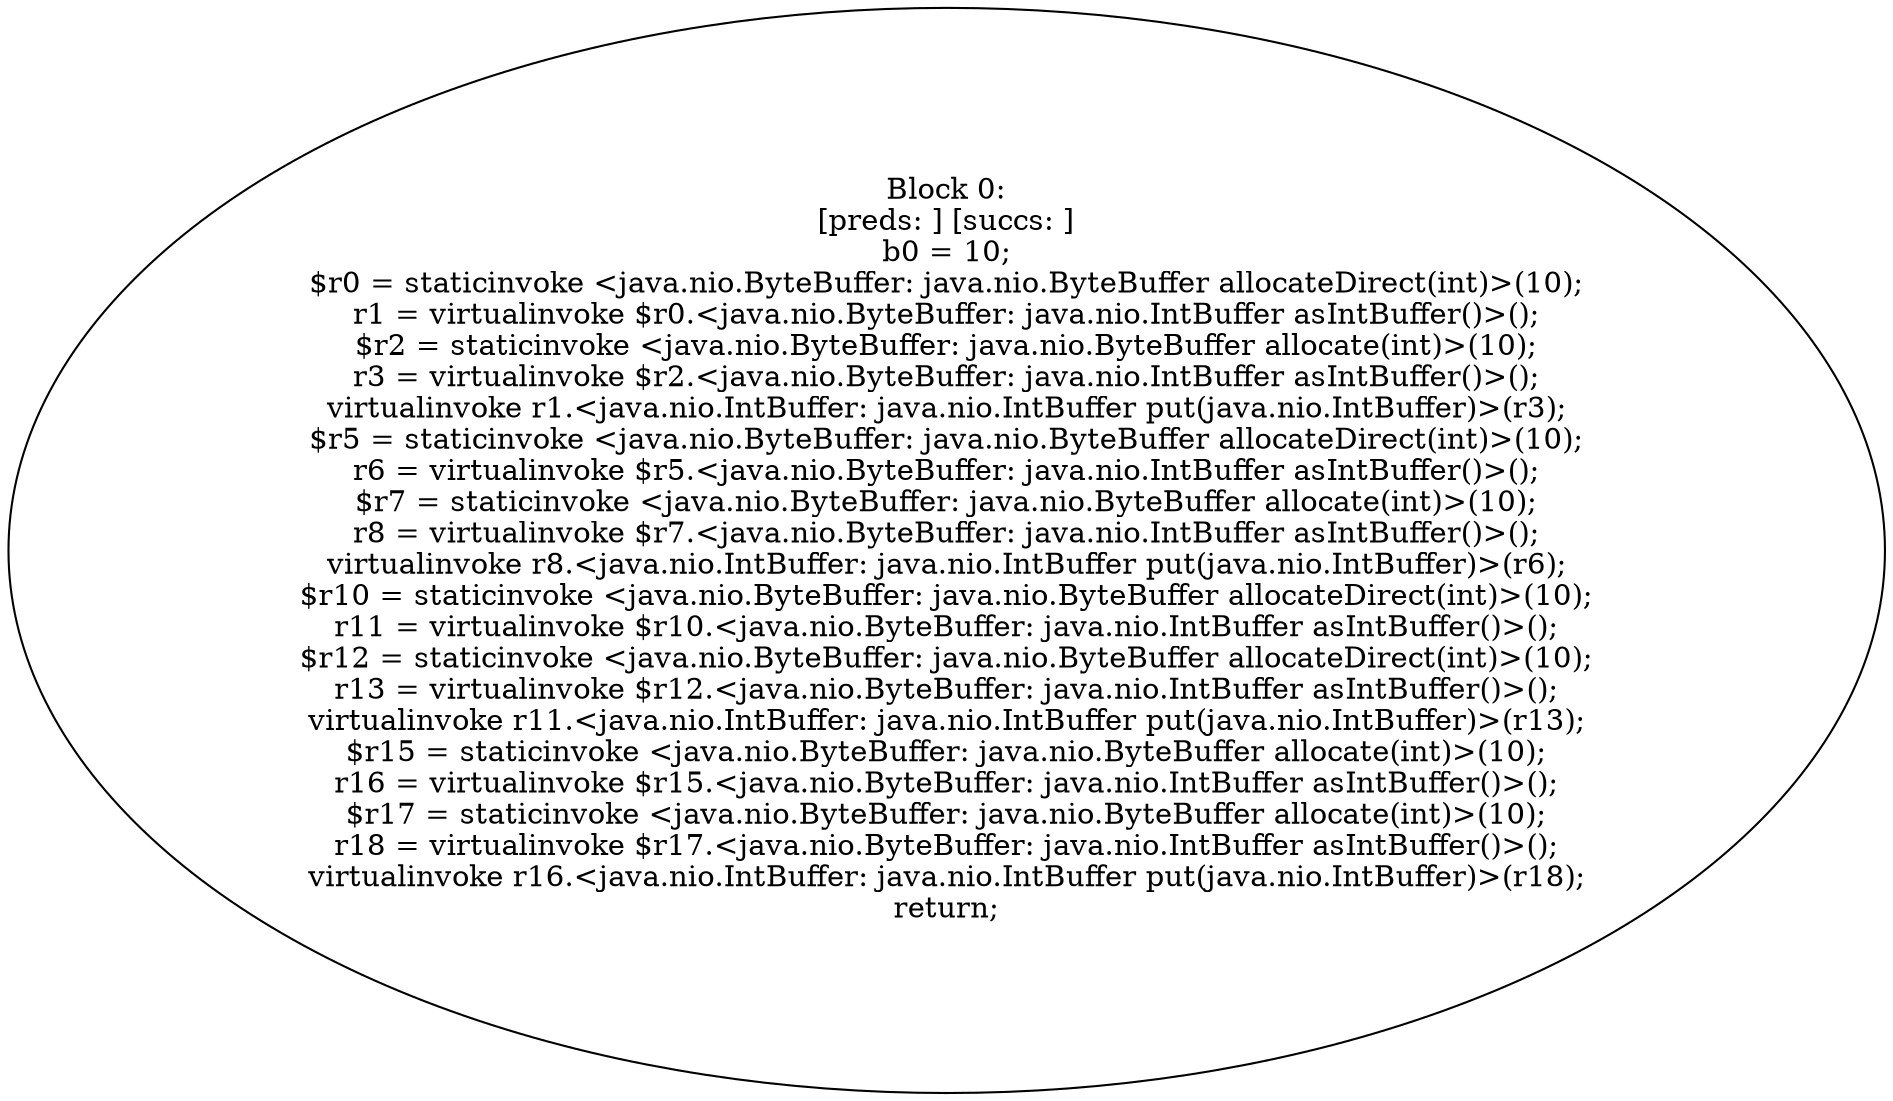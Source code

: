 digraph "unitGraph" {
    "Block 0:
[preds: ] [succs: ]
b0 = 10;
$r0 = staticinvoke <java.nio.ByteBuffer: java.nio.ByteBuffer allocateDirect(int)>(10);
r1 = virtualinvoke $r0.<java.nio.ByteBuffer: java.nio.IntBuffer asIntBuffer()>();
$r2 = staticinvoke <java.nio.ByteBuffer: java.nio.ByteBuffer allocate(int)>(10);
r3 = virtualinvoke $r2.<java.nio.ByteBuffer: java.nio.IntBuffer asIntBuffer()>();
virtualinvoke r1.<java.nio.IntBuffer: java.nio.IntBuffer put(java.nio.IntBuffer)>(r3);
$r5 = staticinvoke <java.nio.ByteBuffer: java.nio.ByteBuffer allocateDirect(int)>(10);
r6 = virtualinvoke $r5.<java.nio.ByteBuffer: java.nio.IntBuffer asIntBuffer()>();
$r7 = staticinvoke <java.nio.ByteBuffer: java.nio.ByteBuffer allocate(int)>(10);
r8 = virtualinvoke $r7.<java.nio.ByteBuffer: java.nio.IntBuffer asIntBuffer()>();
virtualinvoke r8.<java.nio.IntBuffer: java.nio.IntBuffer put(java.nio.IntBuffer)>(r6);
$r10 = staticinvoke <java.nio.ByteBuffer: java.nio.ByteBuffer allocateDirect(int)>(10);
r11 = virtualinvoke $r10.<java.nio.ByteBuffer: java.nio.IntBuffer asIntBuffer()>();
$r12 = staticinvoke <java.nio.ByteBuffer: java.nio.ByteBuffer allocateDirect(int)>(10);
r13 = virtualinvoke $r12.<java.nio.ByteBuffer: java.nio.IntBuffer asIntBuffer()>();
virtualinvoke r11.<java.nio.IntBuffer: java.nio.IntBuffer put(java.nio.IntBuffer)>(r13);
$r15 = staticinvoke <java.nio.ByteBuffer: java.nio.ByteBuffer allocate(int)>(10);
r16 = virtualinvoke $r15.<java.nio.ByteBuffer: java.nio.IntBuffer asIntBuffer()>();
$r17 = staticinvoke <java.nio.ByteBuffer: java.nio.ByteBuffer allocate(int)>(10);
r18 = virtualinvoke $r17.<java.nio.ByteBuffer: java.nio.IntBuffer asIntBuffer()>();
virtualinvoke r16.<java.nio.IntBuffer: java.nio.IntBuffer put(java.nio.IntBuffer)>(r18);
return;
"
}
